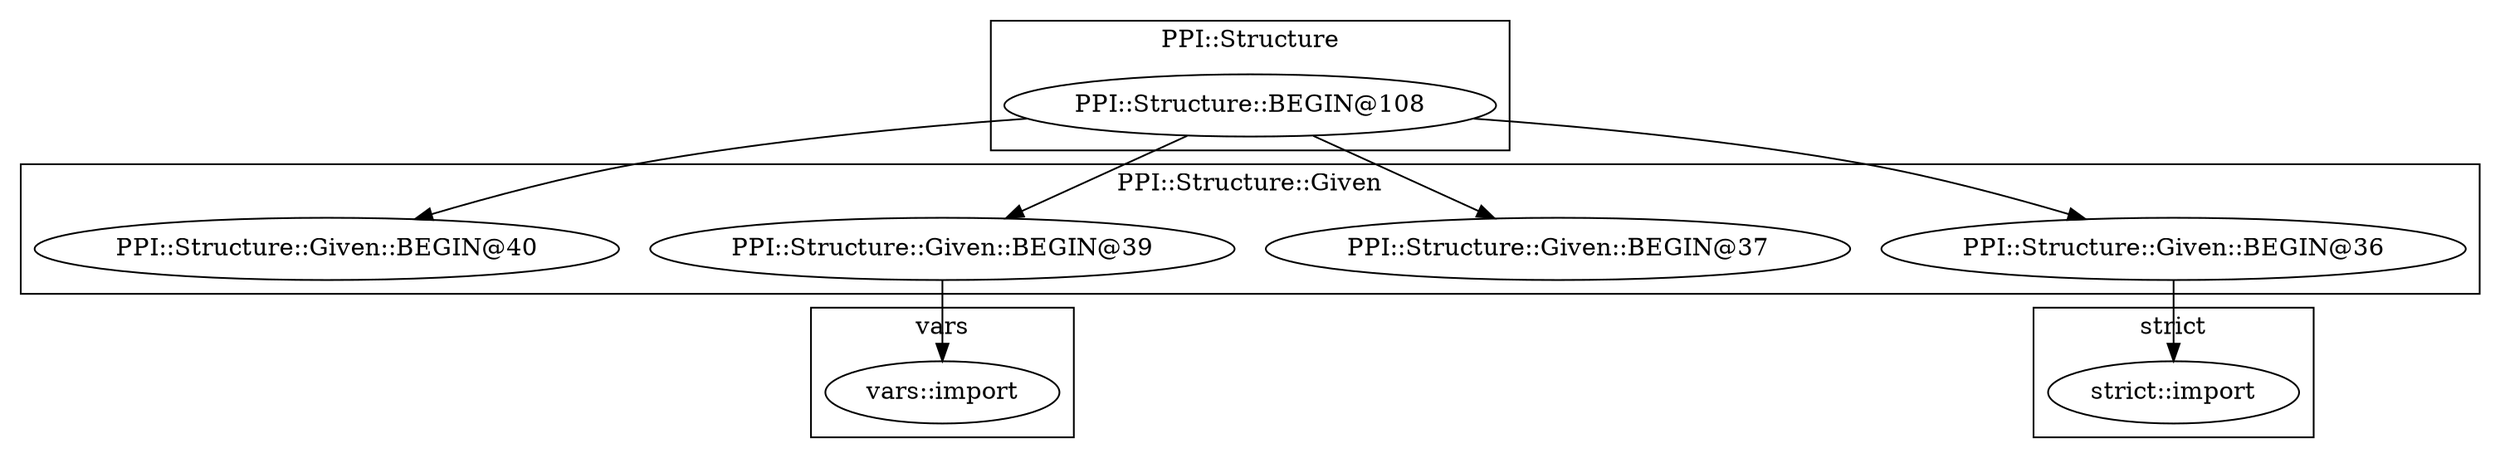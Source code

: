 digraph {
graph [overlap=false]
subgraph cluster_PPI_Structure {
	label="PPI::Structure";
	"PPI::Structure::BEGIN@108";
}
subgraph cluster_vars {
	label="vars";
	"vars::import";
}
subgraph cluster_strict {
	label="strict";
	"strict::import";
}
subgraph cluster_PPI_Structure_Given {
	label="PPI::Structure::Given";
	"PPI::Structure::Given::BEGIN@39";
	"PPI::Structure::Given::BEGIN@37";
	"PPI::Structure::Given::BEGIN@36";
	"PPI::Structure::Given::BEGIN@40";
}
"PPI::Structure::BEGIN@108" -> "PPI::Structure::Given::BEGIN@37";
"PPI::Structure::BEGIN@108" -> "PPI::Structure::Given::BEGIN@40";
"PPI::Structure::Given::BEGIN@36" -> "strict::import";
"PPI::Structure::BEGIN@108" -> "PPI::Structure::Given::BEGIN@36";
"PPI::Structure::Given::BEGIN@39" -> "vars::import";
"PPI::Structure::BEGIN@108" -> "PPI::Structure::Given::BEGIN@39";
}
